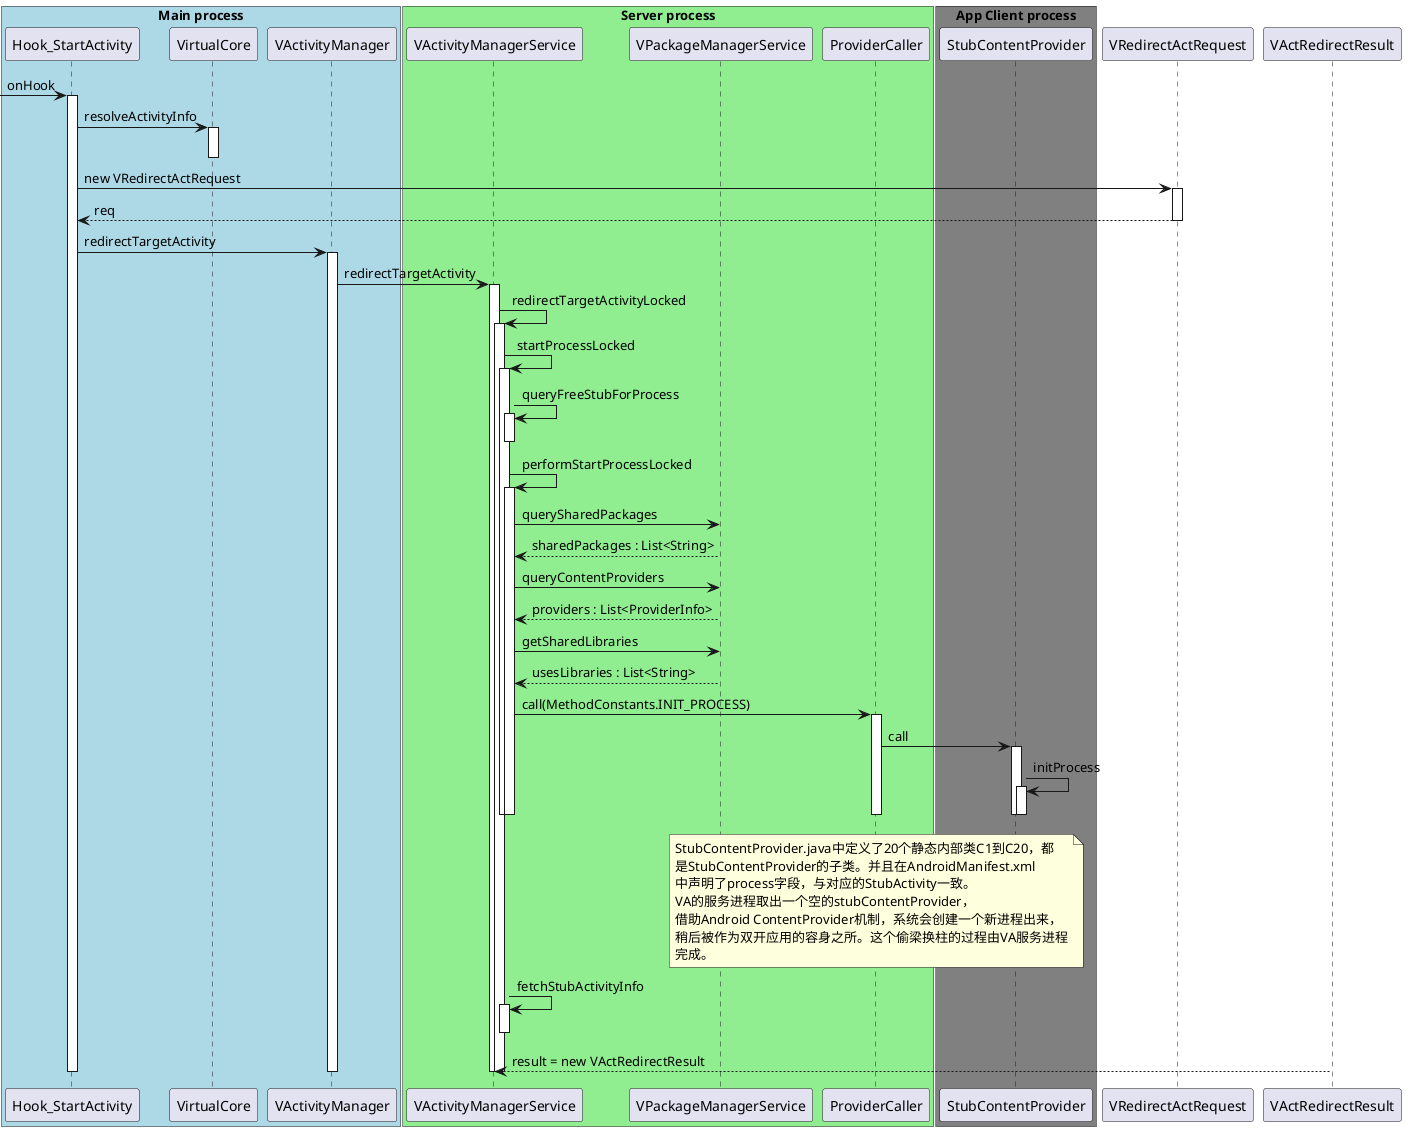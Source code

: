 @startuml

box "Main process" #LightBlue
	participant Hook_StartActivity
	participant VirtualCore
	participant VActivityManager
end box

box "Server process" #LightGreen
	participant VActivityManagerService
	participant VPackageManagerService
	participant ProviderCaller

end box

box "App Client process" #Gray
	participant StubContentProvider
end box

[-> Hook_StartActivity : onHook

activate Hook_StartActivity
Hook_StartActivity -> VirtualCore : resolveActivityInfo
activate VirtualCore

deactivate VirtualCore

Hook_StartActivity -> VRedirectActRequest : new VRedirectActRequest

activate VRedirectActRequest
Hook_StartActivity <-- VRedirectActRequest : req
deactivate VRedirectActRequest

Hook_StartActivity -> VActivityManager : redirectTargetActivity
activate VActivityManager
    VActivityManager -> VActivityManagerService : redirectTargetActivity
    activate VActivityManagerService
        VActivityManagerService -> VActivityManagerService : redirectTargetActivityLocked
        activate VActivityManagerService
            VActivityManagerService -> VActivityManagerService : startProcessLocked
            activate VActivityManagerService
                VActivityManagerService -> VActivityManagerService : queryFreeStubForProcess
                activate VActivityManagerService
                deactivate VActivityManagerService

                VActivityManagerService -> VActivityManagerService : performStartProcessLocked
                activate VActivityManagerService
                    VActivityManagerService -> VPackageManagerService : querySharedPackages
                    VActivityManagerService <-- VPackageManagerService : sharedPackages : List<String>

                    VActivityManagerService -> VPackageManagerService : queryContentProviders
                    VActivityManagerService <-- VPackageManagerService : providers : List<ProviderInfo>

                    VActivityManagerService -> VPackageManagerService : getSharedLibraries
                    VActivityManagerService <-- VPackageManagerService : usesLibraries : List<String>

                    VActivityManagerService -> ProviderCaller : call(MethodConstants.INIT_PROCESS)
                    activate ProviderCaller
                        ProviderCaller -> StubContentProvider : call
                        activate StubContentProvider
                            StubContentProvider -> StubContentProvider : initProcess
                            activate StubContentProvider
                            deactivate StubContentProvider
                        deactivate StubContentProvider
                        note over ProviderCaller
                            StubContentProvider.java中定义了20个静态内部类C1到C20，都
                            是StubContentProvider的子类。并且在AndroidManifest.xml
                            中声明了process字段，与对应的StubActivity一致。
                            VA的服务进程取出一个空的stubContentProvider，
                            借助Android ContentProvider机制，系统会创建一个新进程出来，
                            稍后被作为双开应用的容身之所。这个偷梁换柱的过程由VA服务进程
                            完成。
                        endnote
                    deactivate ProviderCaller
                deactivate VActivityManagerService
            deactivate VActivityManagerService

            VActivityManagerService -> VActivityManagerService : fetchStubActivityInfo
            activate VActivityManagerService
            deactivate VActivityManagerService

            VActivityManagerService <-- VActRedirectResult : result = new VActRedirectResult
        deactivate VActivityManagerService
    deactivate VActivityManagerService
deactivate VActivityManager

deactivate Hook_StartActivity

@enduml